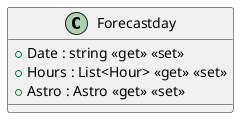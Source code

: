 @startuml
class Forecastday {
    + Date : string <<get>> <<set>>
    + Hours : List<Hour> <<get>> <<set>>
    + Astro : Astro <<get>> <<set>>
}
@enduml
